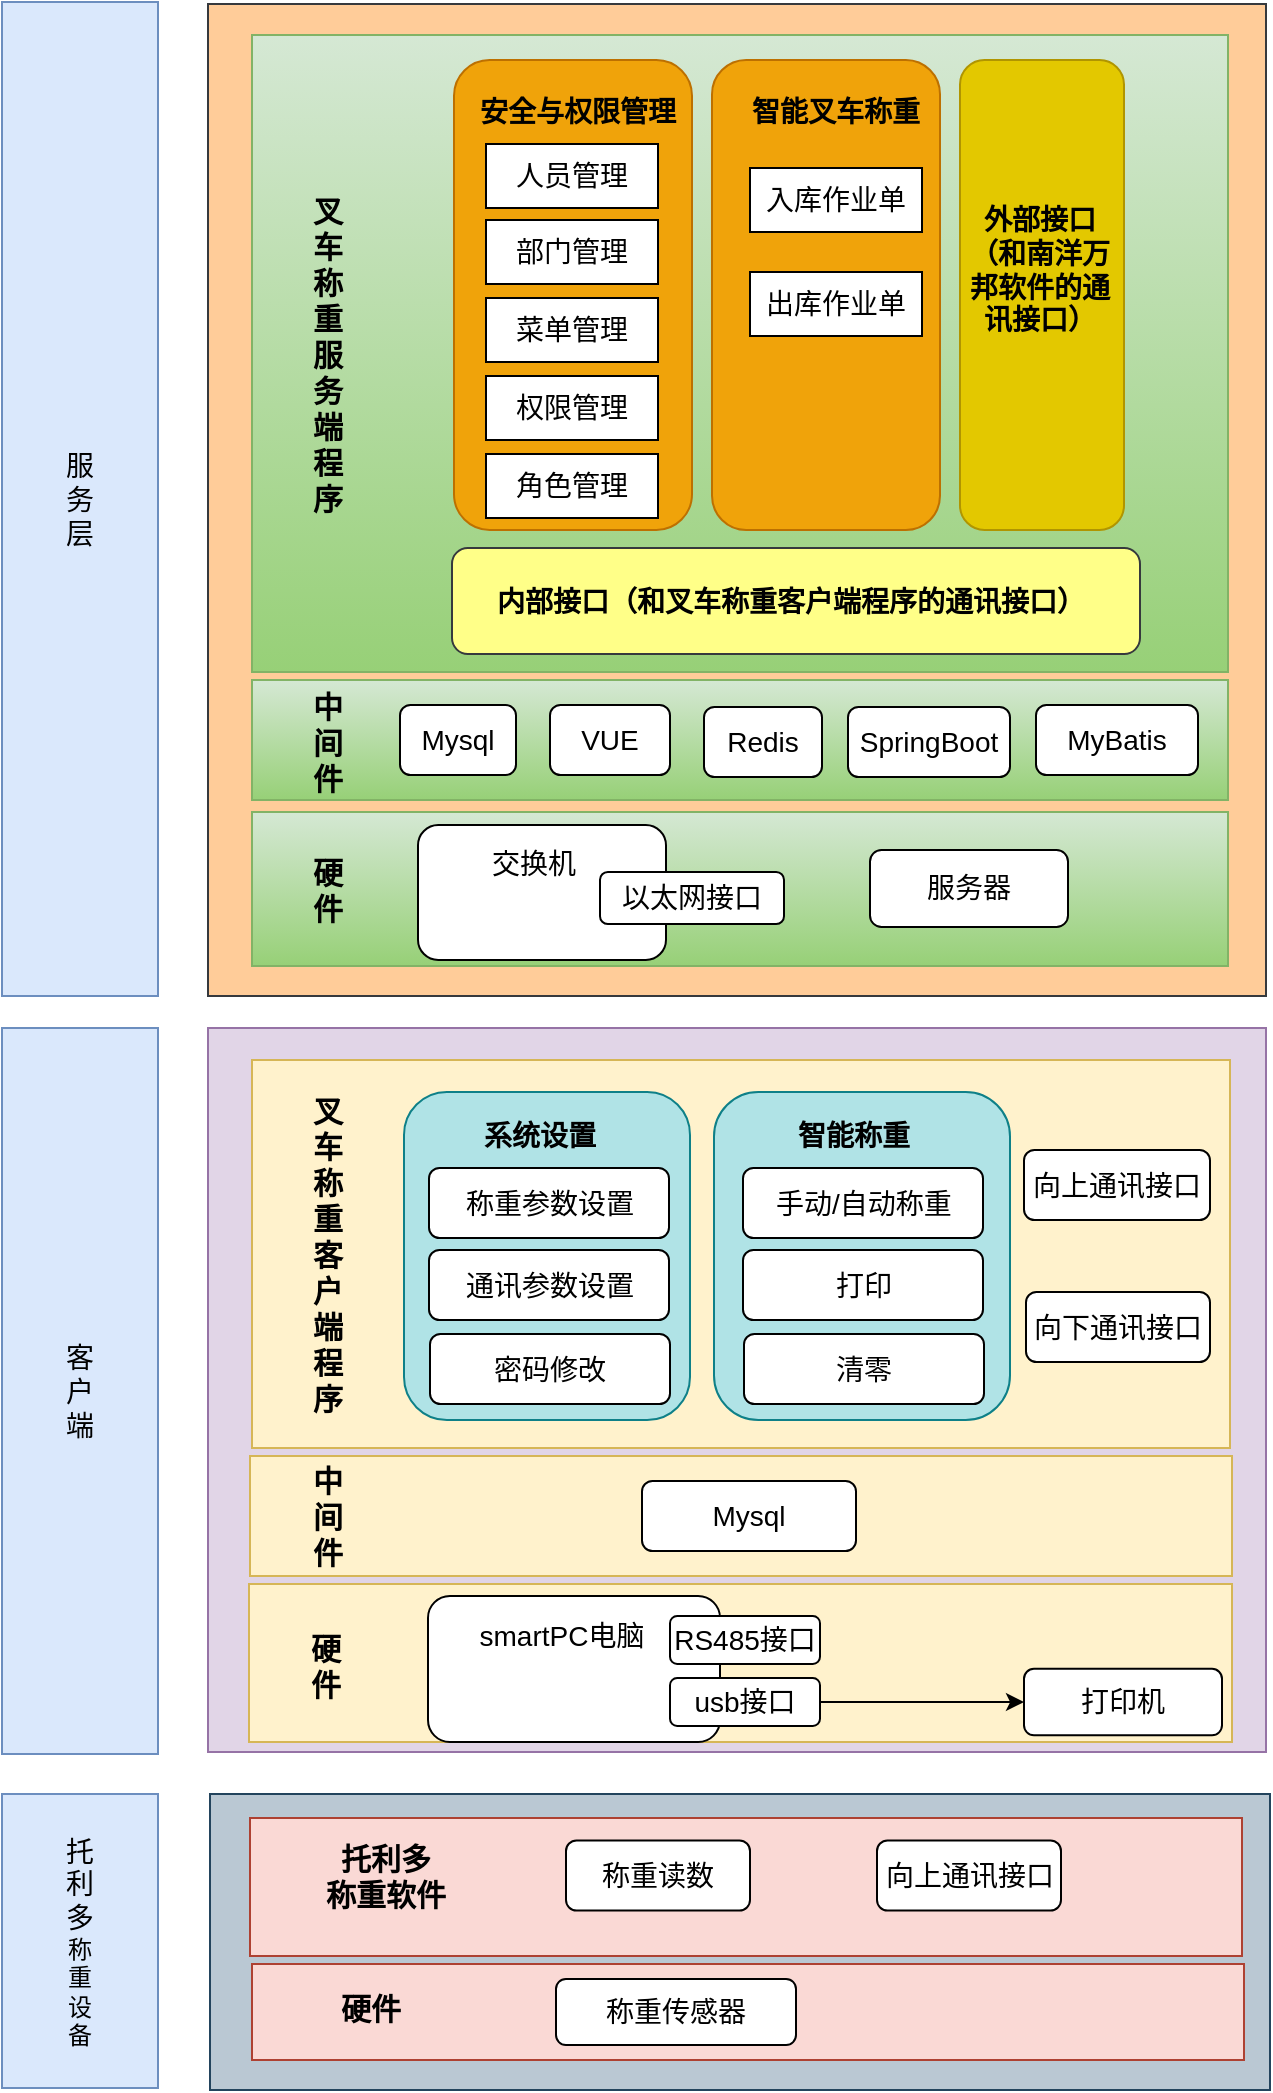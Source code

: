 <mxfile version="20.8.4" type="github">
  <diagram id="X1pqfdLoyEXi40aKj6Dz" name="第 1 页">
    <mxGraphModel dx="724" dy="756" grid="0" gridSize="10" guides="1" tooltips="1" connect="1" arrows="1" fold="1" page="1" pageScale="1" pageWidth="827" pageHeight="1169" math="0" shadow="0">
      <root>
        <mxCell id="0" />
        <mxCell id="1" parent="0" />
        <mxCell id="lJw6rxqIaNfd_lT4gOlx-46" value="" style="rounded=0;whiteSpace=wrap;html=1;fontSize=14;fillColor=#ffcc99;strokeColor=#36393d;glass=0;" vertex="1" parent="1">
          <mxGeometry x="131" y="77" width="529" height="496" as="geometry" />
        </mxCell>
        <mxCell id="lJw6rxqIaNfd_lT4gOlx-23" value="&lt;font style=&quot;font-size: 14px;&quot;&gt;服&lt;br&gt;务&lt;br&gt;层&lt;/font&gt;" style="rounded=0;whiteSpace=wrap;html=1;fillColor=#dae8fc;strokeColor=#6c8ebf;" vertex="1" parent="1">
          <mxGeometry x="28" y="76" width="78" height="497" as="geometry" />
        </mxCell>
        <mxCell id="lJw6rxqIaNfd_lT4gOlx-24" value="" style="rounded=0;whiteSpace=wrap;html=1;fillColor=#d5e8d4;strokeColor=#82b366;gradientColor=#97d077;" vertex="1" parent="1">
          <mxGeometry x="153" y="92.5" width="488" height="318.5" as="geometry" />
        </mxCell>
        <mxCell id="lJw6rxqIaNfd_lT4gOlx-25" value="&lt;b style=&quot;font-size: 15px;&quot;&gt;叉&lt;br&gt;车&lt;br&gt;称&lt;br&gt;重&lt;br&gt;服&lt;br&gt;务&lt;br&gt;端&lt;br&gt;程&lt;br&gt;序&lt;br&gt;&lt;/b&gt;" style="text;html=1;strokeColor=none;fillColor=none;align=center;verticalAlign=middle;whiteSpace=wrap;rounded=0;" vertex="1" parent="1">
          <mxGeometry x="161" y="167.75" width="60" height="168.25" as="geometry" />
        </mxCell>
        <mxCell id="lJw6rxqIaNfd_lT4gOlx-26" value="" style="rounded=1;whiteSpace=wrap;html=1;fontSize=14;fillColor=#f0a30a;fontColor=#000000;strokeColor=#BD7000;" vertex="1" parent="1">
          <mxGeometry x="254" y="105" width="119" height="235" as="geometry" />
        </mxCell>
        <mxCell id="lJw6rxqIaNfd_lT4gOlx-28" value="安全与权限管理" style="text;html=1;strokeColor=none;fillColor=none;align=center;verticalAlign=middle;whiteSpace=wrap;rounded=0;fontSize=14;fontStyle=1" vertex="1" parent="1">
          <mxGeometry x="261" y="116" width="110" height="30" as="geometry" />
        </mxCell>
        <mxCell id="lJw6rxqIaNfd_lT4gOlx-29" value="人员管理" style="rounded=0;whiteSpace=wrap;html=1;fontSize=14;" vertex="1" parent="1">
          <mxGeometry x="270" y="147" width="86" height="32" as="geometry" />
        </mxCell>
        <mxCell id="lJw6rxqIaNfd_lT4gOlx-30" value="部门管理" style="rounded=0;whiteSpace=wrap;html=1;fontSize=14;" vertex="1" parent="1">
          <mxGeometry x="270" y="185" width="86" height="32" as="geometry" />
        </mxCell>
        <mxCell id="lJw6rxqIaNfd_lT4gOlx-31" value="菜单管理" style="rounded=0;whiteSpace=wrap;html=1;fontSize=14;" vertex="1" parent="1">
          <mxGeometry x="270" y="224" width="86" height="32" as="geometry" />
        </mxCell>
        <mxCell id="lJw6rxqIaNfd_lT4gOlx-32" value="权限管理" style="rounded=0;whiteSpace=wrap;html=1;fontSize=14;" vertex="1" parent="1">
          <mxGeometry x="270" y="263" width="86" height="32" as="geometry" />
        </mxCell>
        <mxCell id="lJw6rxqIaNfd_lT4gOlx-36" value="角色管理" style="rounded=0;whiteSpace=wrap;html=1;fontSize=14;" vertex="1" parent="1">
          <mxGeometry x="270" y="302" width="86" height="32" as="geometry" />
        </mxCell>
        <mxCell id="lJw6rxqIaNfd_lT4gOlx-37" value="" style="rounded=1;whiteSpace=wrap;html=1;fontSize=14;fillColor=#f0a30a;fontColor=#000000;strokeColor=#BD7000;" vertex="1" parent="1">
          <mxGeometry x="383" y="105" width="114" height="235" as="geometry" />
        </mxCell>
        <mxCell id="lJw6rxqIaNfd_lT4gOlx-38" value="智能叉车称重" style="text;html=1;strokeColor=none;fillColor=none;align=center;verticalAlign=middle;whiteSpace=wrap;rounded=0;fontSize=14;fontStyle=1" vertex="1" parent="1">
          <mxGeometry x="390" y="116" width="110" height="30" as="geometry" />
        </mxCell>
        <mxCell id="lJw6rxqIaNfd_lT4gOlx-39" value="入库作业单" style="rounded=0;whiteSpace=wrap;html=1;fontSize=14;" vertex="1" parent="1">
          <mxGeometry x="402" y="159" width="86" height="32" as="geometry" />
        </mxCell>
        <mxCell id="lJw6rxqIaNfd_lT4gOlx-40" value="出库作业单" style="rounded=0;whiteSpace=wrap;html=1;fontSize=14;" vertex="1" parent="1">
          <mxGeometry x="402" y="211" width="86" height="32" as="geometry" />
        </mxCell>
        <mxCell id="lJw6rxqIaNfd_lT4gOlx-41" value="" style="rounded=1;whiteSpace=wrap;html=1;fontSize=14;fillColor=#e3c800;fontColor=#000000;strokeColor=#B09500;" vertex="1" parent="1">
          <mxGeometry x="507" y="105" width="82" height="235" as="geometry" />
        </mxCell>
        <mxCell id="lJw6rxqIaNfd_lT4gOlx-42" value="外部接口&lt;br&gt;（和南洋万邦软件的通讯接口）" style="text;html=1;strokeColor=none;fillColor=none;align=center;verticalAlign=middle;whiteSpace=wrap;rounded=0;fontSize=14;fontStyle=1" vertex="1" parent="1">
          <mxGeometry x="510" y="164" width="74" height="92" as="geometry" />
        </mxCell>
        <mxCell id="lJw6rxqIaNfd_lT4gOlx-43" value="" style="rounded=1;whiteSpace=wrap;html=1;fontSize=14;fillColor=#ffff88;strokeColor=#36393d;" vertex="1" parent="1">
          <mxGeometry x="253" y="349" width="344" height="53" as="geometry" />
        </mxCell>
        <mxCell id="lJw6rxqIaNfd_lT4gOlx-45" value="内部接口（和叉车称重客户端程序的通讯接口）" style="text;html=1;strokeColor=none;fillColor=none;align=center;verticalAlign=middle;whiteSpace=wrap;rounded=0;fontSize=14;fontStyle=1" vertex="1" parent="1">
          <mxGeometry x="270" y="360.5" width="305" height="30" as="geometry" />
        </mxCell>
        <mxCell id="lJw6rxqIaNfd_lT4gOlx-47" value="" style="rounded=0;whiteSpace=wrap;html=1;fillColor=#d5e8d4;strokeColor=#82b366;gradientColor=#97d077;" vertex="1" parent="1">
          <mxGeometry x="153" y="415" width="488" height="60" as="geometry" />
        </mxCell>
        <mxCell id="lJw6rxqIaNfd_lT4gOlx-48" value="&lt;b style=&quot;font-size: 15px;&quot;&gt;中&lt;br&gt;间&lt;br&gt;件&lt;br&gt;&lt;/b&gt;" style="text;html=1;strokeColor=none;fillColor=none;align=center;verticalAlign=middle;whiteSpace=wrap;rounded=0;" vertex="1" parent="1">
          <mxGeometry x="167" y="418" width="48" height="56" as="geometry" />
        </mxCell>
        <mxCell id="lJw6rxqIaNfd_lT4gOlx-49" value="Mysql" style="rounded=1;whiteSpace=wrap;html=1;glass=0;sketch=0;fontSize=14;" vertex="1" parent="1">
          <mxGeometry x="227" y="427.5" width="58" height="35" as="geometry" />
        </mxCell>
        <mxCell id="lJw6rxqIaNfd_lT4gOlx-51" value="VUE" style="rounded=1;whiteSpace=wrap;html=1;glass=0;sketch=0;fontSize=14;" vertex="1" parent="1">
          <mxGeometry x="302" y="427.5" width="60" height="35" as="geometry" />
        </mxCell>
        <mxCell id="lJw6rxqIaNfd_lT4gOlx-52" value="Redis" style="rounded=1;whiteSpace=wrap;html=1;glass=0;sketch=0;fontSize=14;" vertex="1" parent="1">
          <mxGeometry x="379" y="428.5" width="59" height="35" as="geometry" />
        </mxCell>
        <mxCell id="lJw6rxqIaNfd_lT4gOlx-53" value="SpringBoot" style="rounded=1;whiteSpace=wrap;html=1;glass=0;sketch=0;fontSize=14;" vertex="1" parent="1">
          <mxGeometry x="451" y="428.5" width="81" height="35" as="geometry" />
        </mxCell>
        <mxCell id="lJw6rxqIaNfd_lT4gOlx-54" value="MyBatis" style="rounded=1;whiteSpace=wrap;html=1;glass=0;sketch=0;fontSize=14;" vertex="1" parent="1">
          <mxGeometry x="545" y="427.5" width="81" height="35" as="geometry" />
        </mxCell>
        <mxCell id="lJw6rxqIaNfd_lT4gOlx-55" value="" style="rounded=0;whiteSpace=wrap;html=1;fillColor=#d5e8d4;strokeColor=#82b366;gradientColor=#97d077;" vertex="1" parent="1">
          <mxGeometry x="153" y="481" width="488" height="77" as="geometry" />
        </mxCell>
        <mxCell id="lJw6rxqIaNfd_lT4gOlx-56" value="&lt;b style=&quot;font-size: 15px;&quot;&gt;硬&lt;br&gt;件&lt;br&gt;&lt;/b&gt;" style="text;html=1;strokeColor=none;fillColor=none;align=center;verticalAlign=middle;whiteSpace=wrap;rounded=0;" vertex="1" parent="1">
          <mxGeometry x="167" y="491.5" width="48" height="56" as="geometry" />
        </mxCell>
        <mxCell id="lJw6rxqIaNfd_lT4gOlx-57" value="" style="rounded=1;whiteSpace=wrap;html=1;glass=0;sketch=0;fontSize=14;" vertex="1" parent="1">
          <mxGeometry x="236" y="487.5" width="124" height="67.5" as="geometry" />
        </mxCell>
        <mxCell id="lJw6rxqIaNfd_lT4gOlx-58" value="交换机" style="text;html=1;strokeColor=none;fillColor=none;align=center;verticalAlign=middle;whiteSpace=wrap;rounded=0;glass=0;sketch=0;fontSize=14;" vertex="1" parent="1">
          <mxGeometry x="264" y="491.5" width="60" height="30" as="geometry" />
        </mxCell>
        <mxCell id="lJw6rxqIaNfd_lT4gOlx-59" value="以太网接口" style="rounded=1;whiteSpace=wrap;html=1;glass=0;sketch=0;fontSize=14;" vertex="1" parent="1">
          <mxGeometry x="327" y="511" width="92" height="26" as="geometry" />
        </mxCell>
        <mxCell id="lJw6rxqIaNfd_lT4gOlx-60" value="服务器" style="rounded=1;whiteSpace=wrap;html=1;glass=0;sketch=0;fontSize=14;" vertex="1" parent="1">
          <mxGeometry x="462" y="500" width="99" height="38.5" as="geometry" />
        </mxCell>
        <mxCell id="lJw6rxqIaNfd_lT4gOlx-61" value="&lt;span style=&quot;font-size: 14px;&quot;&gt;客&lt;br&gt;户&lt;br&gt;端&lt;/span&gt;" style="rounded=0;whiteSpace=wrap;html=1;fillColor=#dae8fc;strokeColor=#6c8ebf;" vertex="1" parent="1">
          <mxGeometry x="28" y="589" width="78" height="363" as="geometry" />
        </mxCell>
        <mxCell id="lJw6rxqIaNfd_lT4gOlx-62" value="" style="rounded=0;whiteSpace=wrap;html=1;glass=0;sketch=0;fontSize=14;fillColor=#e1d5e7;strokeColor=#9673a6;" vertex="1" parent="1">
          <mxGeometry x="131" y="589" width="529" height="362" as="geometry" />
        </mxCell>
        <mxCell id="lJw6rxqIaNfd_lT4gOlx-64" value="" style="rounded=0;whiteSpace=wrap;html=1;glass=0;sketch=0;fontSize=14;fillColor=#fff2cc;strokeColor=#d6b656;" vertex="1" parent="1">
          <mxGeometry x="153" y="605" width="489" height="194" as="geometry" />
        </mxCell>
        <mxCell id="lJw6rxqIaNfd_lT4gOlx-66" value="&lt;b style=&quot;font-size: 15px;&quot;&gt;叉&lt;br&gt;车&lt;br&gt;称&lt;br&gt;重&lt;br&gt;客&lt;br&gt;户&lt;br&gt;端&lt;br&gt;程&lt;br&gt;序&lt;br&gt;&lt;/b&gt;" style="text;html=1;strokeColor=none;fillColor=none;align=center;verticalAlign=middle;whiteSpace=wrap;rounded=0;" vertex="1" parent="1">
          <mxGeometry x="161" y="617.88" width="60" height="168.25" as="geometry" />
        </mxCell>
        <mxCell id="lJw6rxqIaNfd_lT4gOlx-67" value="" style="rounded=1;whiteSpace=wrap;html=1;glass=0;sketch=0;fontSize=14;fillColor=#b0e3e6;strokeColor=#0e8088;" vertex="1" parent="1">
          <mxGeometry x="229" y="621" width="143" height="164" as="geometry" />
        </mxCell>
        <mxCell id="lJw6rxqIaNfd_lT4gOlx-68" value="" style="rounded=0;whiteSpace=wrap;html=1;fillColor=#fff2cc;strokeColor=#d6b656;" vertex="1" parent="1">
          <mxGeometry x="152" y="803" width="491" height="60" as="geometry" />
        </mxCell>
        <mxCell id="lJw6rxqIaNfd_lT4gOlx-69" value="Mysql" style="rounded=1;whiteSpace=wrap;html=1;glass=0;sketch=0;fontSize=14;" vertex="1" parent="1">
          <mxGeometry x="348" y="815.5" width="107" height="35" as="geometry" />
        </mxCell>
        <mxCell id="lJw6rxqIaNfd_lT4gOlx-70" value="&lt;b style=&quot;font-size: 15px;&quot;&gt;中&lt;br&gt;间&lt;br&gt;件&lt;br&gt;&lt;/b&gt;" style="text;html=1;strokeColor=none;fillColor=none;align=center;verticalAlign=middle;whiteSpace=wrap;rounded=0;" vertex="1" parent="1">
          <mxGeometry x="167" y="805" width="48" height="56" as="geometry" />
        </mxCell>
        <mxCell id="lJw6rxqIaNfd_lT4gOlx-71" value="系统设置" style="text;html=1;strokeColor=none;fillColor=none;align=center;verticalAlign=middle;whiteSpace=wrap;rounded=0;fontSize=14;fontStyle=1" vertex="1" parent="1">
          <mxGeometry x="241.5" y="628" width="110" height="30" as="geometry" />
        </mxCell>
        <mxCell id="lJw6rxqIaNfd_lT4gOlx-72" value="称重参数设置" style="rounded=1;whiteSpace=wrap;html=1;glass=0;sketch=0;fontSize=14;" vertex="1" parent="1">
          <mxGeometry x="241.5" y="659" width="120" height="35" as="geometry" />
        </mxCell>
        <mxCell id="lJw6rxqIaNfd_lT4gOlx-75" value="通讯参数设置" style="rounded=1;whiteSpace=wrap;html=1;glass=0;sketch=0;fontSize=14;" vertex="1" parent="1">
          <mxGeometry x="241.5" y="700" width="120" height="35" as="geometry" />
        </mxCell>
        <mxCell id="lJw6rxqIaNfd_lT4gOlx-76" value="密码修改" style="rounded=1;whiteSpace=wrap;html=1;glass=0;sketch=0;fontSize=14;" vertex="1" parent="1">
          <mxGeometry x="242" y="742" width="120" height="35" as="geometry" />
        </mxCell>
        <mxCell id="lJw6rxqIaNfd_lT4gOlx-77" value="" style="rounded=1;whiteSpace=wrap;html=1;glass=0;sketch=0;fontSize=14;fillColor=#b0e3e6;strokeColor=#0e8088;" vertex="1" parent="1">
          <mxGeometry x="384" y="621" width="148" height="164" as="geometry" />
        </mxCell>
        <mxCell id="lJw6rxqIaNfd_lT4gOlx-78" value="智能称重" style="text;html=1;strokeColor=none;fillColor=none;align=center;verticalAlign=middle;whiteSpace=wrap;rounded=0;fontSize=14;fontStyle=1" vertex="1" parent="1">
          <mxGeometry x="398.5" y="628" width="110" height="30" as="geometry" />
        </mxCell>
        <mxCell id="lJw6rxqIaNfd_lT4gOlx-79" value="手动/自动称重" style="rounded=1;whiteSpace=wrap;html=1;glass=0;sketch=0;fontSize=14;" vertex="1" parent="1">
          <mxGeometry x="398.5" y="659" width="120" height="35" as="geometry" />
        </mxCell>
        <mxCell id="lJw6rxqIaNfd_lT4gOlx-80" value="打印" style="rounded=1;whiteSpace=wrap;html=1;glass=0;sketch=0;fontSize=14;" vertex="1" parent="1">
          <mxGeometry x="398.5" y="700" width="120" height="35" as="geometry" />
        </mxCell>
        <mxCell id="lJw6rxqIaNfd_lT4gOlx-81" value="清零" style="rounded=1;whiteSpace=wrap;html=1;glass=0;sketch=0;fontSize=14;" vertex="1" parent="1">
          <mxGeometry x="399" y="742" width="120" height="35" as="geometry" />
        </mxCell>
        <mxCell id="lJw6rxqIaNfd_lT4gOlx-82" value="" style="rounded=0;whiteSpace=wrap;html=1;fillColor=#fff2cc;strokeColor=#d6b656;" vertex="1" parent="1">
          <mxGeometry x="151.5" y="867" width="491.5" height="79" as="geometry" />
        </mxCell>
        <mxCell id="lJw6rxqIaNfd_lT4gOlx-83" value="&lt;b style=&quot;font-size: 15px;&quot;&gt;硬&lt;br&gt;件&lt;br&gt;&lt;/b&gt;" style="text;html=1;strokeColor=none;fillColor=none;align=center;verticalAlign=middle;whiteSpace=wrap;rounded=0;" vertex="1" parent="1">
          <mxGeometry x="165.5" y="879.5" width="48" height="56" as="geometry" />
        </mxCell>
        <mxCell id="lJw6rxqIaNfd_lT4gOlx-86" value="" style="rounded=1;whiteSpace=wrap;html=1;glass=0;sketch=0;fontSize=14;" vertex="1" parent="1">
          <mxGeometry x="241" y="873" width="146" height="73" as="geometry" />
        </mxCell>
        <mxCell id="lJw6rxqIaNfd_lT4gOlx-87" value="打印机" style="rounded=1;whiteSpace=wrap;html=1;glass=0;sketch=0;fontSize=14;" vertex="1" parent="1">
          <mxGeometry x="539" y="909.38" width="99" height="33.25" as="geometry" />
        </mxCell>
        <mxCell id="lJw6rxqIaNfd_lT4gOlx-90" value="smartPC电脑" style="text;html=1;strokeColor=none;fillColor=none;align=center;verticalAlign=middle;whiteSpace=wrap;rounded=0;glass=0;sketch=0;fontSize=14;" vertex="1" parent="1">
          <mxGeometry x="263" y="879.5" width="90" height="27.5" as="geometry" />
        </mxCell>
        <mxCell id="lJw6rxqIaNfd_lT4gOlx-92" value="" style="edgeStyle=orthogonalEdgeStyle;rounded=0;orthogonalLoop=1;jettySize=auto;html=1;fontSize=14;" edge="1" parent="1" source="lJw6rxqIaNfd_lT4gOlx-91" target="lJw6rxqIaNfd_lT4gOlx-87">
          <mxGeometry relative="1" as="geometry" />
        </mxCell>
        <mxCell id="lJw6rxqIaNfd_lT4gOlx-91" value="usb接口" style="rounded=1;whiteSpace=wrap;html=1;glass=0;sketch=0;fontSize=14;" vertex="1" parent="1">
          <mxGeometry x="362" y="914" width="75" height="24" as="geometry" />
        </mxCell>
        <mxCell id="lJw6rxqIaNfd_lT4gOlx-93" value="&lt;span style=&quot;font-size: 14px;&quot;&gt;托&lt;br&gt;利&lt;br&gt;多&lt;br&gt;&lt;/span&gt;称&lt;br&gt;重&lt;br&gt;设&lt;br&gt;备" style="rounded=0;whiteSpace=wrap;html=1;fillColor=#dae8fc;strokeColor=#6c8ebf;" vertex="1" parent="1">
          <mxGeometry x="28" y="972" width="78" height="147" as="geometry" />
        </mxCell>
        <mxCell id="lJw6rxqIaNfd_lT4gOlx-94" value="向上通讯接口" style="rounded=1;whiteSpace=wrap;html=1;glass=0;sketch=0;fontSize=14;" vertex="1" parent="1">
          <mxGeometry x="539" y="650" width="93" height="35" as="geometry" />
        </mxCell>
        <mxCell id="lJw6rxqIaNfd_lT4gOlx-96" value="向下通讯接口" style="rounded=1;whiteSpace=wrap;html=1;glass=0;sketch=0;fontSize=14;" vertex="1" parent="1">
          <mxGeometry x="540" y="721" width="92" height="35" as="geometry" />
        </mxCell>
        <mxCell id="lJw6rxqIaNfd_lT4gOlx-97" value="" style="rounded=0;whiteSpace=wrap;html=1;glass=0;sketch=0;fontSize=14;fillColor=#bac8d3;strokeColor=#23445d;" vertex="1" parent="1">
          <mxGeometry x="132" y="972" width="530" height="148" as="geometry" />
        </mxCell>
        <mxCell id="lJw6rxqIaNfd_lT4gOlx-99" value="" style="rounded=0;whiteSpace=wrap;html=1;glass=0;sketch=0;fontSize=14;fillColor=#fad9d5;strokeColor=#ae4132;" vertex="1" parent="1">
          <mxGeometry x="152" y="984" width="496" height="69" as="geometry" />
        </mxCell>
        <mxCell id="lJw6rxqIaNfd_lT4gOlx-100" value="&lt;b style=&quot;font-size: 15px;&quot;&gt;托利多&lt;br&gt;称重软件&lt;br&gt;&lt;/b&gt;" style="text;html=1;strokeColor=none;fillColor=none;align=center;verticalAlign=middle;whiteSpace=wrap;rounded=0;" vertex="1" parent="1">
          <mxGeometry x="161" y="988" width="118" height="49.5" as="geometry" />
        </mxCell>
        <mxCell id="lJw6rxqIaNfd_lT4gOlx-101" value="RS485接口" style="rounded=1;whiteSpace=wrap;html=1;glass=0;sketch=0;fontSize=14;" vertex="1" parent="1">
          <mxGeometry x="362" y="883" width="75" height="24" as="geometry" />
        </mxCell>
        <mxCell id="lJw6rxqIaNfd_lT4gOlx-102" value="向上通讯接口" style="rounded=1;whiteSpace=wrap;html=1;glass=0;sketch=0;fontSize=14;" vertex="1" parent="1">
          <mxGeometry x="465.5" y="995.25" width="92" height="35" as="geometry" />
        </mxCell>
        <mxCell id="lJw6rxqIaNfd_lT4gOlx-103" value="称重读数" style="rounded=1;whiteSpace=wrap;html=1;glass=0;sketch=0;fontSize=14;" vertex="1" parent="1">
          <mxGeometry x="310" y="995.25" width="92" height="35" as="geometry" />
        </mxCell>
        <mxCell id="lJw6rxqIaNfd_lT4gOlx-104" value="" style="rounded=0;whiteSpace=wrap;html=1;glass=0;sketch=0;fontSize=14;fillColor=#fad9d5;strokeColor=#ae4132;" vertex="1" parent="1">
          <mxGeometry x="153" y="1057" width="496" height="48" as="geometry" />
        </mxCell>
        <mxCell id="lJw6rxqIaNfd_lT4gOlx-105" value="&lt;b style=&quot;font-size: 15px;&quot;&gt;硬件&lt;br&gt;&lt;/b&gt;" style="text;html=1;strokeColor=none;fillColor=none;align=center;verticalAlign=middle;whiteSpace=wrap;rounded=0;" vertex="1" parent="1">
          <mxGeometry x="171" y="1064.5" width="83" height="29.5" as="geometry" />
        </mxCell>
        <mxCell id="lJw6rxqIaNfd_lT4gOlx-106" value="称重传感器" style="rounded=1;whiteSpace=wrap;html=1;glass=0;sketch=0;fontSize=14;" vertex="1" parent="1">
          <mxGeometry x="305" y="1064.5" width="120" height="33" as="geometry" />
        </mxCell>
      </root>
    </mxGraphModel>
  </diagram>
</mxfile>
